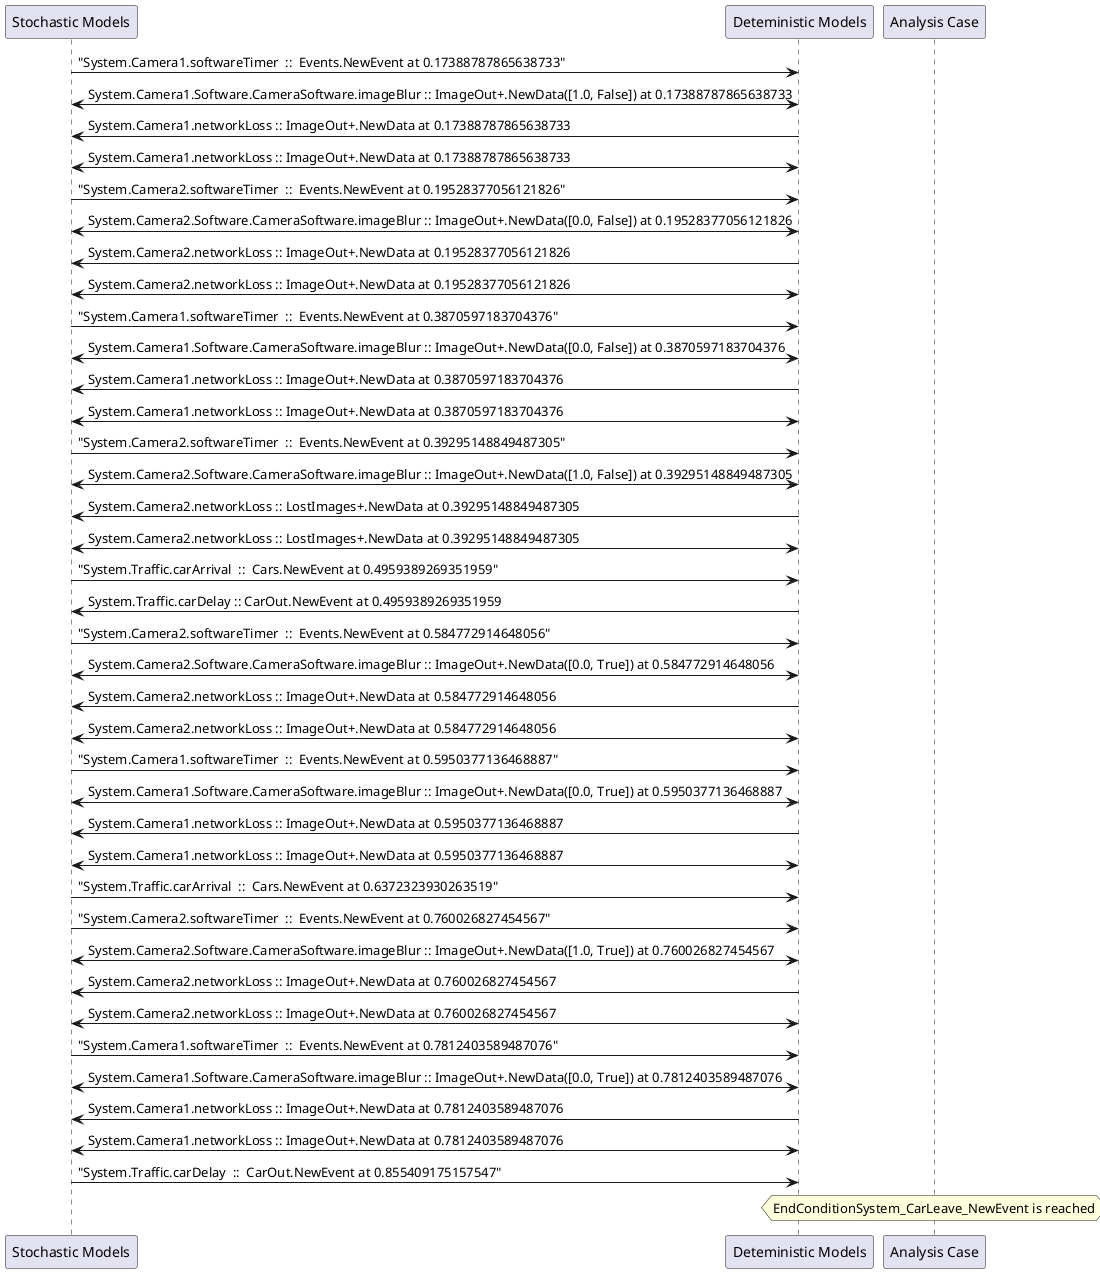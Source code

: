 
	@startuml
	participant "Stochastic Models" as stochmodel
	participant "Deteministic Models" as detmodel
	participant "Analysis Case" as analysis
	{16470_stop} stochmodel -> detmodel : "System.Camera1.softwareTimer  ::  Events.NewEvent at 0.17388787865638733"
detmodel <-> stochmodel : System.Camera1.Software.CameraSoftware.imageBlur :: ImageOut+.NewData([1.0, False]) at 0.17388787865638733
detmodel -> stochmodel : System.Camera1.networkLoss :: ImageOut+.NewData at 0.17388787865638733
detmodel <-> stochmodel : System.Camera1.networkLoss :: ImageOut+.NewData at 0.17388787865638733
{16485_stop} stochmodel -> detmodel : "System.Camera2.softwareTimer  ::  Events.NewEvent at 0.19528377056121826"
detmodel <-> stochmodel : System.Camera2.Software.CameraSoftware.imageBlur :: ImageOut+.NewData([0.0, False]) at 0.19528377056121826
detmodel -> stochmodel : System.Camera2.networkLoss :: ImageOut+.NewData at 0.19528377056121826
detmodel <-> stochmodel : System.Camera2.networkLoss :: ImageOut+.NewData at 0.19528377056121826
{16471_stop} stochmodel -> detmodel : "System.Camera1.softwareTimer  ::  Events.NewEvent at 0.3870597183704376"
detmodel <-> stochmodel : System.Camera1.Software.CameraSoftware.imageBlur :: ImageOut+.NewData([0.0, False]) at 0.3870597183704376
detmodel -> stochmodel : System.Camera1.networkLoss :: ImageOut+.NewData at 0.3870597183704376
detmodel <-> stochmodel : System.Camera1.networkLoss :: ImageOut+.NewData at 0.3870597183704376
{16486_stop} stochmodel -> detmodel : "System.Camera2.softwareTimer  ::  Events.NewEvent at 0.39295148849487305"
detmodel <-> stochmodel : System.Camera2.Software.CameraSoftware.imageBlur :: ImageOut+.NewData([1.0, False]) at 0.39295148849487305
detmodel -> stochmodel : System.Camera2.networkLoss :: LostImages+.NewData at 0.39295148849487305
detmodel <-> stochmodel : System.Camera2.networkLoss :: LostImages+.NewData at 0.39295148849487305
{16501_stop} stochmodel -> detmodel : "System.Traffic.carArrival  ::  Cars.NewEvent at 0.4959389269351959"
{16515_start} detmodel -> stochmodel : System.Traffic.carDelay :: CarOut.NewEvent at 0.4959389269351959
{16487_stop} stochmodel -> detmodel : "System.Camera2.softwareTimer  ::  Events.NewEvent at 0.584772914648056"
detmodel <-> stochmodel : System.Camera2.Software.CameraSoftware.imageBlur :: ImageOut+.NewData([0.0, True]) at 0.584772914648056
detmodel -> stochmodel : System.Camera2.networkLoss :: ImageOut+.NewData at 0.584772914648056
detmodel <-> stochmodel : System.Camera2.networkLoss :: ImageOut+.NewData at 0.584772914648056
{16472_stop} stochmodel -> detmodel : "System.Camera1.softwareTimer  ::  Events.NewEvent at 0.5950377136468887"
detmodel <-> stochmodel : System.Camera1.Software.CameraSoftware.imageBlur :: ImageOut+.NewData([0.0, True]) at 0.5950377136468887
detmodel -> stochmodel : System.Camera1.networkLoss :: ImageOut+.NewData at 0.5950377136468887
detmodel <-> stochmodel : System.Camera1.networkLoss :: ImageOut+.NewData at 0.5950377136468887
{16502_stop} stochmodel -> detmodel : "System.Traffic.carArrival  ::  Cars.NewEvent at 0.6372323930263519"
{16488_stop} stochmodel -> detmodel : "System.Camera2.softwareTimer  ::  Events.NewEvent at 0.760026827454567"
detmodel <-> stochmodel : System.Camera2.Software.CameraSoftware.imageBlur :: ImageOut+.NewData([1.0, True]) at 0.760026827454567
detmodel -> stochmodel : System.Camera2.networkLoss :: ImageOut+.NewData at 0.760026827454567
detmodel <-> stochmodel : System.Camera2.networkLoss :: ImageOut+.NewData at 0.760026827454567
{16473_stop} stochmodel -> detmodel : "System.Camera1.softwareTimer  ::  Events.NewEvent at 0.7812403589487076"
detmodel <-> stochmodel : System.Camera1.Software.CameraSoftware.imageBlur :: ImageOut+.NewData([0.0, True]) at 0.7812403589487076
detmodel -> stochmodel : System.Camera1.networkLoss :: ImageOut+.NewData at 0.7812403589487076
detmodel <-> stochmodel : System.Camera1.networkLoss :: ImageOut+.NewData at 0.7812403589487076
{16515_stop} stochmodel -> detmodel : "System.Traffic.carDelay  ::  CarOut.NewEvent at 0.855409175157547"
{16515_start} <-> {16515_stop} : delay
hnote over analysis 
EndConditionSystem_CarLeave_NewEvent is reached
endnote
@enduml